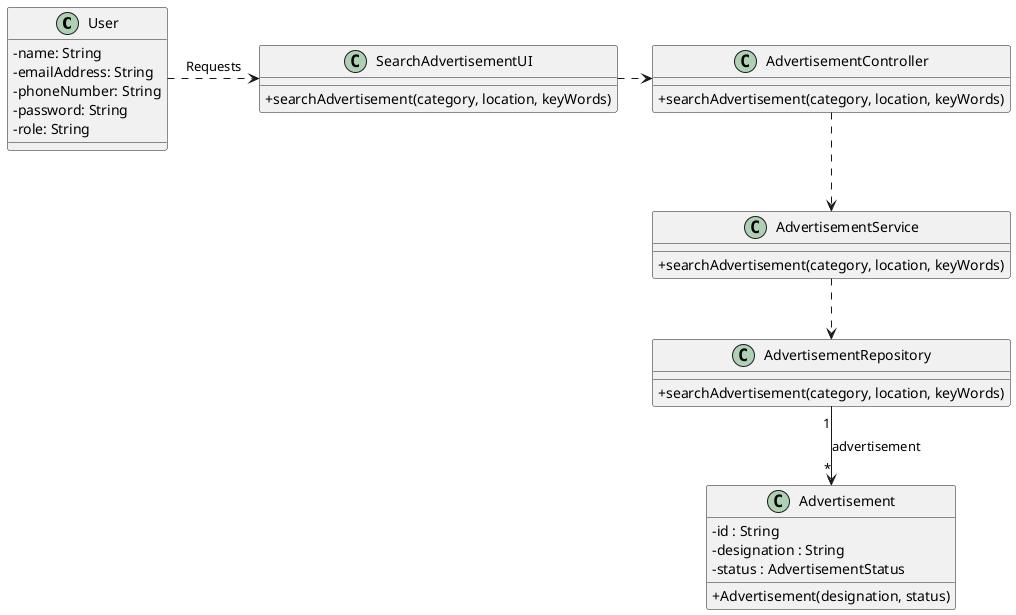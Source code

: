 @startuml
skinparam packageStyle rectangle
skinparam shadowing false
skinparam linetype polyline
skinparam classAttributeIconSize 0

class User {
    - name: String
    - emailAddress: String
    - phoneNumber: String
    - password: String
    - role: String
}

class SearchAdvertisementUI {
    + searchAdvertisement(category, location, keyWords)
}

class Advertisement {
    - id : String
    - designation : String
    - status : AdvertisementStatus
    + Advertisement(designation, status)
}

'class AdvertisementDTO {
'    - id : String
'    - designation : String
 '   + AdvertisementDTO()
'}

class AdvertisementController {
    + searchAdvertisement(category, location, keyWords)
}

class AdvertisementService {
    + searchAdvertisement(category, location, keyWords)
}

class AdvertisementRepository {
    + searchAdvertisement(category, location, keyWords)
}

'class AdvertisementMapper {
'    + toEntity()
'    + toDTO()
'}

User .> SearchAdvertisementUI : Requests
SearchAdvertisementUI .> AdvertisementController
AdvertisementController ..> AdvertisementService
AdvertisementService ..> AdvertisementRepository
AdvertisementRepository "1" --> "*" Advertisement : advertisement



@enduml
